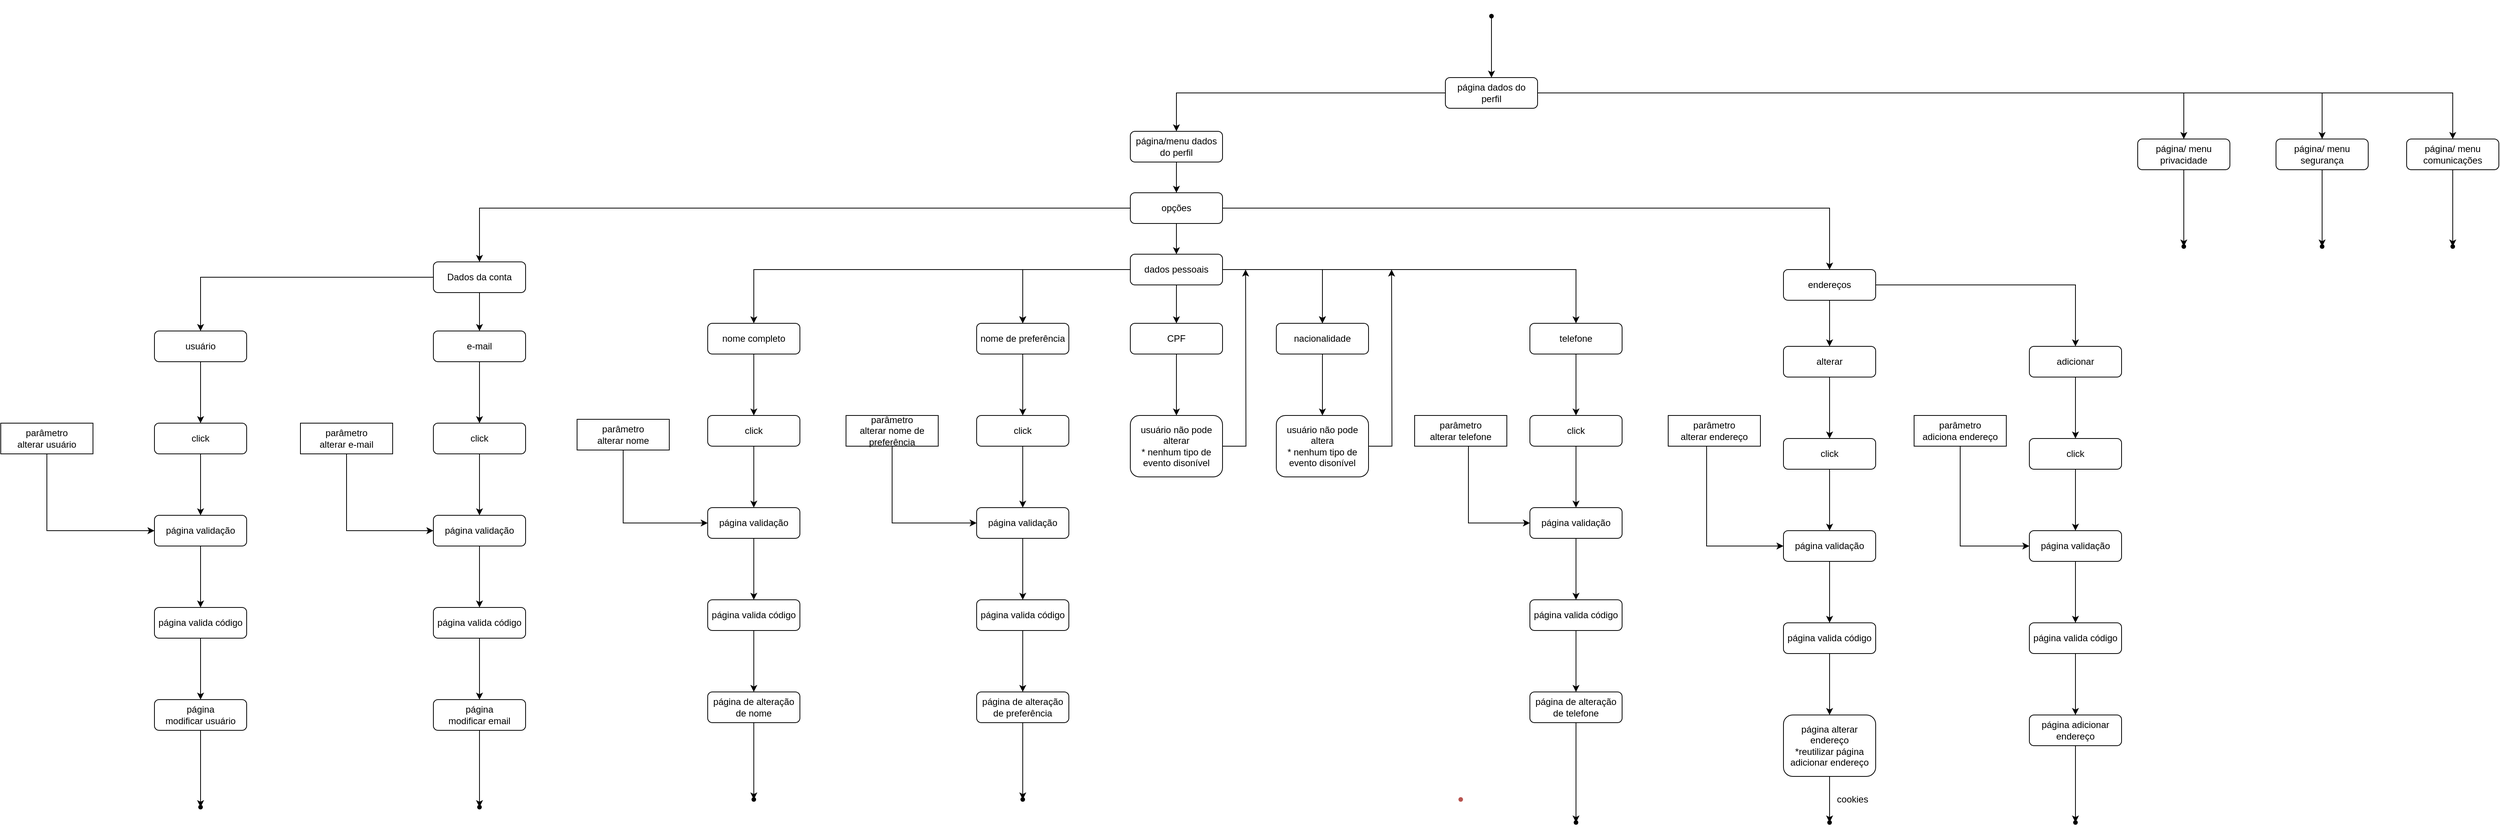 <mxfile version="15.2.7" type="device"><diagram id="C5RBs43oDa-KdzZeNtuy" name="Page-1"><mxGraphModel dx="3064" dy="823" grid="1" gridSize="10" guides="1" tooltips="1" connect="1" arrows="1" fold="1" page="1" pageScale="1" pageWidth="827" pageHeight="1169" math="0" shadow="0"><root><mxCell id="WIyWlLk6GJQsqaUBKTNV-0"/><mxCell id="WIyWlLk6GJQsqaUBKTNV-1" parent="WIyWlLk6GJQsqaUBKTNV-0"/><mxCell id="-OJsSCbX0vkOrUpXYOV--3" value="" style="edgeStyle=orthogonalEdgeStyle;rounded=0;orthogonalLoop=1;jettySize=auto;html=1;" parent="WIyWlLk6GJQsqaUBKTNV-1" source="WIyWlLk6GJQsqaUBKTNV-3" target="-OJsSCbX0vkOrUpXYOV--2" edge="1"><mxGeometry relative="1" as="geometry"/></mxCell><mxCell id="-OJsSCbX0vkOrUpXYOV--5" value="" style="edgeStyle=orthogonalEdgeStyle;rounded=0;orthogonalLoop=1;jettySize=auto;html=1;" parent="WIyWlLk6GJQsqaUBKTNV-1" source="WIyWlLk6GJQsqaUBKTNV-3" target="-OJsSCbX0vkOrUpXYOV--4" edge="1"><mxGeometry relative="1" as="geometry"/></mxCell><mxCell id="-OJsSCbX0vkOrUpXYOV--7" value="" style="edgeStyle=orthogonalEdgeStyle;rounded=0;orthogonalLoop=1;jettySize=auto;html=1;" parent="WIyWlLk6GJQsqaUBKTNV-1" source="WIyWlLk6GJQsqaUBKTNV-3" target="-OJsSCbX0vkOrUpXYOV--6" edge="1"><mxGeometry relative="1" as="geometry"><Array as="points"><mxPoint x="1301" y="140"/></Array></mxGeometry></mxCell><mxCell id="-OJsSCbX0vkOrUpXYOV--9" value="" style="edgeStyle=orthogonalEdgeStyle;rounded=0;orthogonalLoop=1;jettySize=auto;html=1;" parent="WIyWlLk6GJQsqaUBKTNV-1" source="WIyWlLk6GJQsqaUBKTNV-3" target="-OJsSCbX0vkOrUpXYOV--8" edge="1"><mxGeometry relative="1" as="geometry"/></mxCell><mxCell id="WIyWlLk6GJQsqaUBKTNV-3" value="página dados do perfil" style="rounded=1;whiteSpace=wrap;html=1;fontSize=12;glass=0;strokeWidth=1;shadow=0;" parent="WIyWlLk6GJQsqaUBKTNV-1" vertex="1"><mxGeometry x="340" y="120" width="120" height="40" as="geometry"/></mxCell><mxCell id="-OJsSCbX0vkOrUpXYOV--1" value="" style="edgeStyle=orthogonalEdgeStyle;rounded=0;orthogonalLoop=1;jettySize=auto;html=1;" parent="WIyWlLk6GJQsqaUBKTNV-1" source="-OJsSCbX0vkOrUpXYOV--0" target="WIyWlLk6GJQsqaUBKTNV-3" edge="1"><mxGeometry relative="1" as="geometry"/></mxCell><mxCell id="-OJsSCbX0vkOrUpXYOV--0" value="" style="shape=waypoint;sketch=0;fillStyle=solid;size=6;pointerEvents=1;points=[];fillColor=none;resizable=0;rotatable=0;perimeter=centerPerimeter;snapToPoint=1;" parent="WIyWlLk6GJQsqaUBKTNV-1" vertex="1"><mxGeometry x="380" y="20" width="40" height="40" as="geometry"/></mxCell><mxCell id="-OJsSCbX0vkOrUpXYOV--11" value="" style="edgeStyle=orthogonalEdgeStyle;rounded=0;orthogonalLoop=1;jettySize=auto;html=1;" parent="WIyWlLk6GJQsqaUBKTNV-1" source="-OJsSCbX0vkOrUpXYOV--2" target="-OJsSCbX0vkOrUpXYOV--10" edge="1"><mxGeometry relative="1" as="geometry"/></mxCell><mxCell id="-OJsSCbX0vkOrUpXYOV--2" value="página/menu dados do perfil" style="rounded=1;whiteSpace=wrap;html=1;fontSize=12;glass=0;strokeWidth=1;shadow=0;" parent="WIyWlLk6GJQsqaUBKTNV-1" vertex="1"><mxGeometry x="-70" y="190" width="120" height="40" as="geometry"/></mxCell><mxCell id="-OJsSCbX0vkOrUpXYOV--101" value="" style="edgeStyle=orthogonalEdgeStyle;rounded=0;orthogonalLoop=1;jettySize=auto;html=1;" parent="WIyWlLk6GJQsqaUBKTNV-1" source="-OJsSCbX0vkOrUpXYOV--4" target="GCA5iNH1mQqd4Ton-Qte-59" edge="1"><mxGeometry relative="1" as="geometry"><mxPoint x="1481" y="340" as="targetPoint"/></mxGeometry></mxCell><mxCell id="-OJsSCbX0vkOrUpXYOV--4" value="página/ menu segurança" style="rounded=1;whiteSpace=wrap;html=1;fontSize=12;glass=0;strokeWidth=1;shadow=0;" parent="WIyWlLk6GJQsqaUBKTNV-1" vertex="1"><mxGeometry x="1421" y="200" width="120" height="40" as="geometry"/></mxCell><mxCell id="-OJsSCbX0vkOrUpXYOV--103" value="" style="edgeStyle=orthogonalEdgeStyle;rounded=0;orthogonalLoop=1;jettySize=auto;html=1;" parent="WIyWlLk6GJQsqaUBKTNV-1" source="-OJsSCbX0vkOrUpXYOV--6" target="GCA5iNH1mQqd4Ton-Qte-58" edge="1"><mxGeometry relative="1" as="geometry"><mxPoint x="1301.0" y="340" as="targetPoint"/></mxGeometry></mxCell><mxCell id="-OJsSCbX0vkOrUpXYOV--6" value="&lt;div&gt;página/ menu&lt;/div&gt;&lt;div&gt;privacidade&lt;/div&gt;" style="rounded=1;whiteSpace=wrap;html=1;fontSize=12;glass=0;strokeWidth=1;shadow=0;" parent="WIyWlLk6GJQsqaUBKTNV-1" vertex="1"><mxGeometry x="1241" y="200" width="120" height="40" as="geometry"/></mxCell><mxCell id="-OJsSCbX0vkOrUpXYOV--99" value="" style="edgeStyle=orthogonalEdgeStyle;rounded=0;orthogonalLoop=1;jettySize=auto;html=1;" parent="WIyWlLk6GJQsqaUBKTNV-1" source="-OJsSCbX0vkOrUpXYOV--8" target="GCA5iNH1mQqd4Ton-Qte-60" edge="1"><mxGeometry relative="1" as="geometry"><mxPoint x="1651" y="340" as="targetPoint"/></mxGeometry></mxCell><mxCell id="-OJsSCbX0vkOrUpXYOV--8" value="&lt;div&gt;página/ menu&lt;br&gt;&lt;/div&gt;&lt;div&gt;comunicações&lt;/div&gt;" style="rounded=1;whiteSpace=wrap;html=1;fontSize=12;glass=0;strokeWidth=1;shadow=0;" parent="WIyWlLk6GJQsqaUBKTNV-1" vertex="1"><mxGeometry x="1591" y="200" width="120" height="40" as="geometry"/></mxCell><mxCell id="-OJsSCbX0vkOrUpXYOV--13" value="" style="edgeStyle=orthogonalEdgeStyle;rounded=0;orthogonalLoop=1;jettySize=auto;html=1;" parent="WIyWlLk6GJQsqaUBKTNV-1" source="-OJsSCbX0vkOrUpXYOV--10" target="-OJsSCbX0vkOrUpXYOV--12" edge="1"><mxGeometry relative="1" as="geometry"/></mxCell><mxCell id="-OJsSCbX0vkOrUpXYOV--16" value="" style="edgeStyle=orthogonalEdgeStyle;rounded=0;orthogonalLoop=1;jettySize=auto;html=1;" parent="WIyWlLk6GJQsqaUBKTNV-1" source="-OJsSCbX0vkOrUpXYOV--10" target="-OJsSCbX0vkOrUpXYOV--15" edge="1"><mxGeometry relative="1" as="geometry"/></mxCell><mxCell id="-OJsSCbX0vkOrUpXYOV--18" value="" style="edgeStyle=orthogonalEdgeStyle;rounded=0;orthogonalLoop=1;jettySize=auto;html=1;" parent="WIyWlLk6GJQsqaUBKTNV-1" source="-OJsSCbX0vkOrUpXYOV--10" target="-OJsSCbX0vkOrUpXYOV--17" edge="1"><mxGeometry relative="1" as="geometry"/></mxCell><mxCell id="-OJsSCbX0vkOrUpXYOV--10" value="opções" style="rounded=1;whiteSpace=wrap;html=1;fontSize=12;glass=0;strokeWidth=1;shadow=0;" parent="WIyWlLk6GJQsqaUBKTNV-1" vertex="1"><mxGeometry x="-70" y="270" width="120" height="40" as="geometry"/></mxCell><mxCell id="-OJsSCbX0vkOrUpXYOV--78" value="" style="edgeStyle=orthogonalEdgeStyle;rounded=0;orthogonalLoop=1;jettySize=auto;html=1;" parent="WIyWlLk6GJQsqaUBKTNV-1" source="-OJsSCbX0vkOrUpXYOV--12" target="-OJsSCbX0vkOrUpXYOV--77" edge="1"><mxGeometry relative="1" as="geometry"/></mxCell><mxCell id="-OJsSCbX0vkOrUpXYOV--90" value="" style="edgeStyle=orthogonalEdgeStyle;rounded=0;orthogonalLoop=1;jettySize=auto;html=1;" parent="WIyWlLk6GJQsqaUBKTNV-1" source="-OJsSCbX0vkOrUpXYOV--12" target="-OJsSCbX0vkOrUpXYOV--89" edge="1"><mxGeometry relative="1" as="geometry"/></mxCell><mxCell id="-OJsSCbX0vkOrUpXYOV--12" value="endereços" style="rounded=1;whiteSpace=wrap;html=1;fontSize=12;glass=0;strokeWidth=1;shadow=0;" parent="WIyWlLk6GJQsqaUBKTNV-1" vertex="1"><mxGeometry x="780" y="370" width="120" height="40" as="geometry"/></mxCell><mxCell id="-OJsSCbX0vkOrUpXYOV--22" value="" style="edgeStyle=orthogonalEdgeStyle;rounded=0;orthogonalLoop=1;jettySize=auto;html=1;" parent="WIyWlLk6GJQsqaUBKTNV-1" source="-OJsSCbX0vkOrUpXYOV--15" target="-OJsSCbX0vkOrUpXYOV--21" edge="1"><mxGeometry relative="1" as="geometry"/></mxCell><mxCell id="-OJsSCbX0vkOrUpXYOV--26" value="" style="edgeStyle=orthogonalEdgeStyle;rounded=0;orthogonalLoop=1;jettySize=auto;html=1;" parent="WIyWlLk6GJQsqaUBKTNV-1" source="-OJsSCbX0vkOrUpXYOV--15" target="-OJsSCbX0vkOrUpXYOV--25" edge="1"><mxGeometry relative="1" as="geometry"/></mxCell><mxCell id="-OJsSCbX0vkOrUpXYOV--15" value="Dados da conta" style="rounded=1;whiteSpace=wrap;html=1;fontSize=12;glass=0;strokeWidth=1;shadow=0;" parent="WIyWlLk6GJQsqaUBKTNV-1" vertex="1"><mxGeometry x="-977" y="360" width="120" height="40" as="geometry"/></mxCell><mxCell id="-OJsSCbX0vkOrUpXYOV--40" value="" style="edgeStyle=orthogonalEdgeStyle;rounded=0;orthogonalLoop=1;jettySize=auto;html=1;" parent="WIyWlLk6GJQsqaUBKTNV-1" source="-OJsSCbX0vkOrUpXYOV--17" target="-OJsSCbX0vkOrUpXYOV--39" edge="1"><mxGeometry relative="1" as="geometry"/></mxCell><mxCell id="-OJsSCbX0vkOrUpXYOV--42" value="" style="edgeStyle=orthogonalEdgeStyle;rounded=0;orthogonalLoop=1;jettySize=auto;html=1;" parent="WIyWlLk6GJQsqaUBKTNV-1" source="-OJsSCbX0vkOrUpXYOV--17" target="-OJsSCbX0vkOrUpXYOV--41" edge="1"><mxGeometry relative="1" as="geometry"/></mxCell><mxCell id="-OJsSCbX0vkOrUpXYOV--43" value="" style="edgeStyle=orthogonalEdgeStyle;rounded=0;orthogonalLoop=1;jettySize=auto;html=1;" parent="WIyWlLk6GJQsqaUBKTNV-1" source="-OJsSCbX0vkOrUpXYOV--17" target="-OJsSCbX0vkOrUpXYOV--41" edge="1"><mxGeometry relative="1" as="geometry"/></mxCell><mxCell id="-OJsSCbX0vkOrUpXYOV--45" value="" style="edgeStyle=orthogonalEdgeStyle;rounded=0;orthogonalLoop=1;jettySize=auto;html=1;" parent="WIyWlLk6GJQsqaUBKTNV-1" source="-OJsSCbX0vkOrUpXYOV--17" target="-OJsSCbX0vkOrUpXYOV--44" edge="1"><mxGeometry relative="1" as="geometry"/></mxCell><mxCell id="-OJsSCbX0vkOrUpXYOV--47" value="" style="edgeStyle=orthogonalEdgeStyle;rounded=0;orthogonalLoop=1;jettySize=auto;html=1;" parent="WIyWlLk6GJQsqaUBKTNV-1" source="-OJsSCbX0vkOrUpXYOV--17" target="-OJsSCbX0vkOrUpXYOV--46" edge="1"><mxGeometry relative="1" as="geometry"/></mxCell><mxCell id="-OJsSCbX0vkOrUpXYOV--48" value="" style="edgeStyle=orthogonalEdgeStyle;rounded=0;orthogonalLoop=1;jettySize=auto;html=1;" parent="WIyWlLk6GJQsqaUBKTNV-1" source="-OJsSCbX0vkOrUpXYOV--17" target="-OJsSCbX0vkOrUpXYOV--44" edge="1"><mxGeometry relative="1" as="geometry"/></mxCell><mxCell id="-OJsSCbX0vkOrUpXYOV--50" value="" style="edgeStyle=orthogonalEdgeStyle;rounded=0;orthogonalLoop=1;jettySize=auto;html=1;" parent="WIyWlLk6GJQsqaUBKTNV-1" source="-OJsSCbX0vkOrUpXYOV--17" target="-OJsSCbX0vkOrUpXYOV--49" edge="1"><mxGeometry relative="1" as="geometry"/></mxCell><mxCell id="-OJsSCbX0vkOrUpXYOV--17" value="dados pessoais" style="rounded=1;whiteSpace=wrap;html=1;fontSize=12;glass=0;strokeWidth=1;shadow=0;" parent="WIyWlLk6GJQsqaUBKTNV-1" vertex="1"><mxGeometry x="-70" y="350" width="120" height="40" as="geometry"/></mxCell><mxCell id="-OJsSCbX0vkOrUpXYOV--30" value="" style="edgeStyle=orthogonalEdgeStyle;rounded=0;orthogonalLoop=1;jettySize=auto;html=1;" parent="WIyWlLk6GJQsqaUBKTNV-1" source="-OJsSCbX0vkOrUpXYOV--21" target="-OJsSCbX0vkOrUpXYOV--29" edge="1"><mxGeometry relative="1" as="geometry"/></mxCell><mxCell id="-OJsSCbX0vkOrUpXYOV--21" value="e-mail" style="rounded=1;whiteSpace=wrap;html=1;fontSize=12;glass=0;strokeWidth=1;shadow=0;" parent="WIyWlLk6GJQsqaUBKTNV-1" vertex="1"><mxGeometry x="-977" y="450" width="120" height="40" as="geometry"/></mxCell><mxCell id="-OJsSCbX0vkOrUpXYOV--28" value="" style="edgeStyle=orthogonalEdgeStyle;rounded=0;orthogonalLoop=1;jettySize=auto;html=1;" parent="WIyWlLk6GJQsqaUBKTNV-1" source="-OJsSCbX0vkOrUpXYOV--25" target="-OJsSCbX0vkOrUpXYOV--27" edge="1"><mxGeometry relative="1" as="geometry"/></mxCell><mxCell id="-OJsSCbX0vkOrUpXYOV--25" value="usuário" style="rounded=1;whiteSpace=wrap;html=1;fontSize=12;glass=0;strokeWidth=1;shadow=0;" parent="WIyWlLk6GJQsqaUBKTNV-1" vertex="1"><mxGeometry x="-1340" y="450" width="120" height="40" as="geometry"/></mxCell><mxCell id="GCA5iNH1mQqd4Ton-Qte-1" value="" style="edgeStyle=orthogonalEdgeStyle;rounded=0;orthogonalLoop=1;jettySize=auto;html=1;" edge="1" parent="WIyWlLk6GJQsqaUBKTNV-1" source="-OJsSCbX0vkOrUpXYOV--27" target="GCA5iNH1mQqd4Ton-Qte-0"><mxGeometry relative="1" as="geometry"/></mxCell><mxCell id="-OJsSCbX0vkOrUpXYOV--27" value="click" style="rounded=1;whiteSpace=wrap;html=1;fontSize=12;glass=0;strokeWidth=1;shadow=0;" parent="WIyWlLk6GJQsqaUBKTNV-1" vertex="1"><mxGeometry x="-1340" y="570" width="120" height="40" as="geometry"/></mxCell><mxCell id="GCA5iNH1mQqd4Ton-Qte-8" value="" style="edgeStyle=orthogonalEdgeStyle;rounded=0;orthogonalLoop=1;jettySize=auto;html=1;" edge="1" parent="WIyWlLk6GJQsqaUBKTNV-1" source="-OJsSCbX0vkOrUpXYOV--29" target="GCA5iNH1mQqd4Ton-Qte-6"><mxGeometry relative="1" as="geometry"/></mxCell><mxCell id="-OJsSCbX0vkOrUpXYOV--29" value="&lt;div&gt;click&lt;/div&gt;" style="rounded=1;whiteSpace=wrap;html=1;fontSize=12;glass=0;strokeWidth=1;shadow=0;" parent="WIyWlLk6GJQsqaUBKTNV-1" vertex="1"><mxGeometry x="-977" y="570" width="120" height="40" as="geometry"/></mxCell><mxCell id="-OJsSCbX0vkOrUpXYOV--36" value="" style="edgeStyle=orthogonalEdgeStyle;rounded=0;orthogonalLoop=1;jettySize=auto;html=1;" parent="WIyWlLk6GJQsqaUBKTNV-1" source="-OJsSCbX0vkOrUpXYOV--31" edge="1"><mxGeometry relative="1" as="geometry"><mxPoint x="-1280" y="1070" as="targetPoint"/></mxGeometry></mxCell><mxCell id="-OJsSCbX0vkOrUpXYOV--31" value="&lt;div&gt;página&lt;br&gt;&lt;/div&gt;&lt;div&gt;modificar usuário&lt;/div&gt;" style="rounded=1;whiteSpace=wrap;html=1;fontSize=12;glass=0;strokeWidth=1;shadow=0;" parent="WIyWlLk6GJQsqaUBKTNV-1" vertex="1"><mxGeometry x="-1340" y="930" width="120" height="40" as="geometry"/></mxCell><mxCell id="-OJsSCbX0vkOrUpXYOV--38" value="" style="edgeStyle=orthogonalEdgeStyle;rounded=0;orthogonalLoop=1;jettySize=auto;html=1;" parent="WIyWlLk6GJQsqaUBKTNV-1" source="-OJsSCbX0vkOrUpXYOV--33" target="-OJsSCbX0vkOrUpXYOV--37" edge="1"><mxGeometry relative="1" as="geometry"/></mxCell><mxCell id="-OJsSCbX0vkOrUpXYOV--33" value="&lt;div&gt;página&lt;/div&gt;&lt;div&gt;modificar email&lt;br&gt;&lt;/div&gt;" style="rounded=1;whiteSpace=wrap;html=1;fontSize=12;glass=0;strokeWidth=1;shadow=0;" parent="WIyWlLk6GJQsqaUBKTNV-1" vertex="1"><mxGeometry x="-977" y="930" width="120" height="40" as="geometry"/></mxCell><mxCell id="-OJsSCbX0vkOrUpXYOV--35" value="" style="shape=waypoint;size=6;pointerEvents=1;points=[];fillColor=#ffffff;resizable=0;rotatable=0;perimeter=centerPerimeter;snapToPoint=1;rounded=1;shadow=0;strokeWidth=1;glass=0;" parent="WIyWlLk6GJQsqaUBKTNV-1" vertex="1"><mxGeometry x="-1300" y="1050" width="40" height="40" as="geometry"/></mxCell><mxCell id="-OJsSCbX0vkOrUpXYOV--37" value="" style="shape=waypoint;size=6;pointerEvents=1;points=[];fillColor=#ffffff;resizable=0;rotatable=0;perimeter=centerPerimeter;snapToPoint=1;rounded=1;shadow=0;strokeWidth=1;glass=0;" parent="WIyWlLk6GJQsqaUBKTNV-1" vertex="1"><mxGeometry x="-937" y="1050" width="40" height="40" as="geometry"/></mxCell><mxCell id="-OJsSCbX0vkOrUpXYOV--52" value="" style="edgeStyle=orthogonalEdgeStyle;rounded=0;orthogonalLoop=1;jettySize=auto;html=1;" parent="WIyWlLk6GJQsqaUBKTNV-1" source="-OJsSCbX0vkOrUpXYOV--39" target="-OJsSCbX0vkOrUpXYOV--51" edge="1"><mxGeometry relative="1" as="geometry"/></mxCell><mxCell id="-OJsSCbX0vkOrUpXYOV--39" value="nome completo" style="rounded=1;whiteSpace=wrap;html=1;fontSize=12;glass=0;strokeWidth=1;shadow=0;" parent="WIyWlLk6GJQsqaUBKTNV-1" vertex="1"><mxGeometry x="-620" y="440" width="120" height="40" as="geometry"/></mxCell><mxCell id="-OJsSCbX0vkOrUpXYOV--54" value="" style="edgeStyle=orthogonalEdgeStyle;rounded=0;orthogonalLoop=1;jettySize=auto;html=1;" parent="WIyWlLk6GJQsqaUBKTNV-1" source="-OJsSCbX0vkOrUpXYOV--41" target="-OJsSCbX0vkOrUpXYOV--53" edge="1"><mxGeometry relative="1" as="geometry"/></mxCell><mxCell id="-OJsSCbX0vkOrUpXYOV--41" value="nome de preferência" style="rounded=1;whiteSpace=wrap;html=1;fontSize=12;glass=0;strokeWidth=1;shadow=0;" parent="WIyWlLk6GJQsqaUBKTNV-1" vertex="1"><mxGeometry x="-270" y="440" width="120" height="40" as="geometry"/></mxCell><mxCell id="-OJsSCbX0vkOrUpXYOV--58" value="" style="edgeStyle=orthogonalEdgeStyle;rounded=0;orthogonalLoop=1;jettySize=auto;html=1;" parent="WIyWlLk6GJQsqaUBKTNV-1" source="-OJsSCbX0vkOrUpXYOV--44" target="-OJsSCbX0vkOrUpXYOV--57" edge="1"><mxGeometry relative="1" as="geometry"/></mxCell><mxCell id="-OJsSCbX0vkOrUpXYOV--44" value="nacionalidade" style="rounded=1;whiteSpace=wrap;html=1;fontSize=12;glass=0;strokeWidth=1;shadow=0;" parent="WIyWlLk6GJQsqaUBKTNV-1" vertex="1"><mxGeometry x="120" y="440" width="120" height="40" as="geometry"/></mxCell><mxCell id="-OJsSCbX0vkOrUpXYOV--60" value="" style="edgeStyle=orthogonalEdgeStyle;rounded=0;orthogonalLoop=1;jettySize=auto;html=1;" parent="WIyWlLk6GJQsqaUBKTNV-1" source="-OJsSCbX0vkOrUpXYOV--46" target="-OJsSCbX0vkOrUpXYOV--59" edge="1"><mxGeometry relative="1" as="geometry"/></mxCell><mxCell id="-OJsSCbX0vkOrUpXYOV--46" value="telefone" style="rounded=1;whiteSpace=wrap;html=1;fontSize=12;glass=0;strokeWidth=1;shadow=0;" parent="WIyWlLk6GJQsqaUBKTNV-1" vertex="1"><mxGeometry x="450" y="440" width="120" height="40" as="geometry"/></mxCell><mxCell id="-OJsSCbX0vkOrUpXYOV--56" value="" style="edgeStyle=orthogonalEdgeStyle;rounded=0;orthogonalLoop=1;jettySize=auto;html=1;" parent="WIyWlLk6GJQsqaUBKTNV-1" source="-OJsSCbX0vkOrUpXYOV--49" target="-OJsSCbX0vkOrUpXYOV--55" edge="1"><mxGeometry relative="1" as="geometry"/></mxCell><mxCell id="-OJsSCbX0vkOrUpXYOV--49" value="CPF" style="rounded=1;whiteSpace=wrap;html=1;fontSize=12;glass=0;strokeWidth=1;shadow=0;" parent="WIyWlLk6GJQsqaUBKTNV-1" vertex="1"><mxGeometry x="-70" y="440" width="120" height="40" as="geometry"/></mxCell><mxCell id="GCA5iNH1mQqd4Ton-Qte-13" value="" style="edgeStyle=orthogonalEdgeStyle;rounded=0;orthogonalLoop=1;jettySize=auto;html=1;" edge="1" parent="WIyWlLk6GJQsqaUBKTNV-1" source="-OJsSCbX0vkOrUpXYOV--51" target="GCA5iNH1mQqd4Ton-Qte-11"><mxGeometry relative="1" as="geometry"/></mxCell><mxCell id="-OJsSCbX0vkOrUpXYOV--51" value="click" style="rounded=1;whiteSpace=wrap;html=1;fontSize=12;glass=0;strokeWidth=1;shadow=0;" parent="WIyWlLk6GJQsqaUBKTNV-1" vertex="1"><mxGeometry x="-620" y="560" width="120" height="40" as="geometry"/></mxCell><mxCell id="GCA5iNH1mQqd4Ton-Qte-19" value="" style="edgeStyle=orthogonalEdgeStyle;rounded=0;orthogonalLoop=1;jettySize=auto;html=1;" edge="1" parent="WIyWlLk6GJQsqaUBKTNV-1" source="-OJsSCbX0vkOrUpXYOV--53" target="GCA5iNH1mQqd4Ton-Qte-17"><mxGeometry relative="1" as="geometry"/></mxCell><mxCell id="-OJsSCbX0vkOrUpXYOV--53" value="click" style="rounded=1;whiteSpace=wrap;html=1;fontSize=12;glass=0;strokeWidth=1;shadow=0;" parent="WIyWlLk6GJQsqaUBKTNV-1" vertex="1"><mxGeometry x="-270" y="560" width="120" height="40" as="geometry"/></mxCell><mxCell id="-OJsSCbX0vkOrUpXYOV--61" value="" style="edgeStyle=orthogonalEdgeStyle;rounded=0;orthogonalLoop=1;jettySize=auto;html=1;" parent="WIyWlLk6GJQsqaUBKTNV-1" source="-OJsSCbX0vkOrUpXYOV--55" edge="1"><mxGeometry relative="1" as="geometry"><mxPoint x="80" y="370" as="targetPoint"/></mxGeometry></mxCell><mxCell id="-OJsSCbX0vkOrUpXYOV--55" value="&lt;div&gt;usuário não pode&lt;/div&gt;&lt;div&gt;alterar&lt;/div&gt;&lt;div&gt;* nenhum tipo de evento disonível&lt;br&gt;&lt;/div&gt;" style="rounded=1;whiteSpace=wrap;html=1;fontSize=12;glass=0;strokeWidth=1;shadow=0;" parent="WIyWlLk6GJQsqaUBKTNV-1" vertex="1"><mxGeometry x="-70" y="560" width="120" height="80" as="geometry"/></mxCell><mxCell id="-OJsSCbX0vkOrUpXYOV--62" value="" style="edgeStyle=orthogonalEdgeStyle;rounded=0;orthogonalLoop=1;jettySize=auto;html=1;" parent="WIyWlLk6GJQsqaUBKTNV-1" source="-OJsSCbX0vkOrUpXYOV--57" edge="1"><mxGeometry relative="1" as="geometry"><mxPoint x="270" y="370" as="targetPoint"/></mxGeometry></mxCell><mxCell id="-OJsSCbX0vkOrUpXYOV--57" value="&lt;div&gt;usuário não pode altera&lt;/div&gt;&lt;div&gt;* nenhum tipo de evento disonível&lt;/div&gt;" style="rounded=1;whiteSpace=wrap;html=1;fontSize=12;glass=0;strokeWidth=1;shadow=0;" parent="WIyWlLk6GJQsqaUBKTNV-1" vertex="1"><mxGeometry x="120" y="560" width="120" height="80" as="geometry"/></mxCell><mxCell id="GCA5iNH1mQqd4Ton-Qte-24" value="" style="edgeStyle=orthogonalEdgeStyle;rounded=0;orthogonalLoop=1;jettySize=auto;html=1;" edge="1" parent="WIyWlLk6GJQsqaUBKTNV-1" source="-OJsSCbX0vkOrUpXYOV--59" target="GCA5iNH1mQqd4Ton-Qte-22"><mxGeometry relative="1" as="geometry"/></mxCell><mxCell id="-OJsSCbX0vkOrUpXYOV--59" value="&lt;div&gt;click&lt;/div&gt;" style="rounded=1;whiteSpace=wrap;html=1;fontSize=12;glass=0;strokeWidth=1;shadow=0;" parent="WIyWlLk6GJQsqaUBKTNV-1" vertex="1"><mxGeometry x="450" y="560" width="120" height="40" as="geometry"/></mxCell><mxCell id="-OJsSCbX0vkOrUpXYOV--76" value="" style="edgeStyle=orthogonalEdgeStyle;rounded=0;orthogonalLoop=1;jettySize=auto;html=1;" parent="WIyWlLk6GJQsqaUBKTNV-1" source="-OJsSCbX0vkOrUpXYOV--65" target="GCA5iNH1mQqd4Ton-Qte-55" edge="1"><mxGeometry relative="1" as="geometry"><mxPoint x="510" y="1090" as="targetPoint"/></mxGeometry></mxCell><mxCell id="-OJsSCbX0vkOrUpXYOV--65" value="página de alteração de telefone" style="rounded=1;whiteSpace=wrap;html=1;fontSize=12;glass=0;strokeWidth=1;shadow=0;" parent="WIyWlLk6GJQsqaUBKTNV-1" vertex="1"><mxGeometry x="450" y="920" width="120" height="40" as="geometry"/></mxCell><mxCell id="-OJsSCbX0vkOrUpXYOV--72" value="" style="edgeStyle=orthogonalEdgeStyle;rounded=0;orthogonalLoop=1;jettySize=auto;html=1;" parent="WIyWlLk6GJQsqaUBKTNV-1" source="-OJsSCbX0vkOrUpXYOV--67" edge="1"><mxGeometry relative="1" as="geometry"><mxPoint x="-560" y="1060" as="targetPoint"/></mxGeometry></mxCell><mxCell id="-OJsSCbX0vkOrUpXYOV--67" value="&lt;div&gt;página de alteração&lt;/div&gt;&lt;div&gt;de nome&lt;br&gt;&lt;/div&gt;" style="rounded=1;whiteSpace=wrap;html=1;fontSize=12;glass=0;strokeWidth=1;shadow=0;" parent="WIyWlLk6GJQsqaUBKTNV-1" vertex="1"><mxGeometry x="-620" y="920" width="120" height="40" as="geometry"/></mxCell><mxCell id="-OJsSCbX0vkOrUpXYOV--74" value="" style="edgeStyle=orthogonalEdgeStyle;rounded=0;orthogonalLoop=1;jettySize=auto;html=1;" parent="WIyWlLk6GJQsqaUBKTNV-1" source="-OJsSCbX0vkOrUpXYOV--69" edge="1"><mxGeometry relative="1" as="geometry"><mxPoint x="-210" y="1060" as="targetPoint"/></mxGeometry></mxCell><mxCell id="-OJsSCbX0vkOrUpXYOV--69" value="página de alteração de preferência" style="rounded=1;whiteSpace=wrap;html=1;fontSize=12;glass=0;strokeWidth=1;shadow=0;" parent="WIyWlLk6GJQsqaUBKTNV-1" vertex="1"><mxGeometry x="-270" y="920" width="120" height="40" as="geometry"/></mxCell><mxCell id="-OJsSCbX0vkOrUpXYOV--71" value="" style="shape=waypoint;size=6;pointerEvents=1;points=[];fillColor=#ffffff;resizable=0;rotatable=0;perimeter=centerPerimeter;snapToPoint=1;rounded=1;shadow=0;strokeWidth=1;glass=0;" parent="WIyWlLk6GJQsqaUBKTNV-1" vertex="1"><mxGeometry x="-580" y="1040" width="40" height="40" as="geometry"/></mxCell><mxCell id="-OJsSCbX0vkOrUpXYOV--73" value="" style="shape=waypoint;size=6;pointerEvents=1;points=[];fillColor=#ffffff;resizable=0;rotatable=0;perimeter=centerPerimeter;snapToPoint=1;rounded=1;shadow=0;strokeWidth=1;glass=0;" parent="WIyWlLk6GJQsqaUBKTNV-1" vertex="1"><mxGeometry x="-230" y="1040" width="40" height="40" as="geometry"/></mxCell><mxCell id="-OJsSCbX0vkOrUpXYOV--75" value="" style="shape=waypoint;size=6;pointerEvents=1;points=[];fillColor=#f8cecc;resizable=0;rotatable=0;perimeter=centerPerimeter;snapToPoint=1;rounded=1;shadow=0;strokeColor=#b85450;strokeWidth=1;glass=0;" parent="WIyWlLk6GJQsqaUBKTNV-1" vertex="1"><mxGeometry x="340" y="1040" width="40" height="40" as="geometry"/></mxCell><mxCell id="-OJsSCbX0vkOrUpXYOV--80" value="" style="edgeStyle=orthogonalEdgeStyle;rounded=0;orthogonalLoop=1;jettySize=auto;html=1;" parent="WIyWlLk6GJQsqaUBKTNV-1" source="-OJsSCbX0vkOrUpXYOV--77" target="-OJsSCbX0vkOrUpXYOV--79" edge="1"><mxGeometry relative="1" as="geometry"/></mxCell><mxCell id="-OJsSCbX0vkOrUpXYOV--77" value="alterar" style="rounded=1;whiteSpace=wrap;html=1;fontSize=12;glass=0;strokeWidth=1;shadow=0;" parent="WIyWlLk6GJQsqaUBKTNV-1" vertex="1"><mxGeometry x="780" y="470" width="120" height="40" as="geometry"/></mxCell><mxCell id="GCA5iNH1mQqd4Ton-Qte-29" value="" style="edgeStyle=orthogonalEdgeStyle;rounded=0;orthogonalLoop=1;jettySize=auto;html=1;" edge="1" parent="WIyWlLk6GJQsqaUBKTNV-1" source="-OJsSCbX0vkOrUpXYOV--79" target="GCA5iNH1mQqd4Ton-Qte-27"><mxGeometry relative="1" as="geometry"/></mxCell><mxCell id="-OJsSCbX0vkOrUpXYOV--79" value="click" style="rounded=1;whiteSpace=wrap;html=1;fontSize=12;glass=0;strokeWidth=1;shadow=0;" parent="WIyWlLk6GJQsqaUBKTNV-1" vertex="1"><mxGeometry x="780" y="590" width="120" height="40" as="geometry"/></mxCell><mxCell id="-OJsSCbX0vkOrUpXYOV--84" value="" style="edgeStyle=orthogonalEdgeStyle;rounded=0;orthogonalLoop=1;jettySize=auto;html=1;" parent="WIyWlLk6GJQsqaUBKTNV-1" source="-OJsSCbX0vkOrUpXYOV--81" target="GCA5iNH1mQqd4Ton-Qte-56" edge="1"><mxGeometry relative="1" as="geometry"><mxPoint x="840" y="1090" as="targetPoint"/></mxGeometry></mxCell><mxCell id="-OJsSCbX0vkOrUpXYOV--81" value="&lt;div&gt;página alterar&lt;/div&gt;&lt;div&gt;endereço&lt;/div&gt;&lt;div&gt;*reutilizar página &lt;br&gt;&lt;/div&gt;&lt;div&gt;adicionar endereço&lt;br&gt;&lt;/div&gt;" style="rounded=1;whiteSpace=wrap;html=1;fontSize=12;glass=0;strokeWidth=1;shadow=0;" parent="WIyWlLk6GJQsqaUBKTNV-1" vertex="1"><mxGeometry x="780" y="950" width="120" height="80" as="geometry"/></mxCell><mxCell id="-OJsSCbX0vkOrUpXYOV--92" value="" style="edgeStyle=orthogonalEdgeStyle;rounded=0;orthogonalLoop=1;jettySize=auto;html=1;" parent="WIyWlLk6GJQsqaUBKTNV-1" source="-OJsSCbX0vkOrUpXYOV--89" target="-OJsSCbX0vkOrUpXYOV--91" edge="1"><mxGeometry relative="1" as="geometry"/></mxCell><mxCell id="-OJsSCbX0vkOrUpXYOV--89" value="adicionar" style="rounded=1;whiteSpace=wrap;html=1;fontSize=12;glass=0;strokeWidth=1;shadow=0;" parent="WIyWlLk6GJQsqaUBKTNV-1" vertex="1"><mxGeometry x="1100" y="470" width="120" height="40" as="geometry"/></mxCell><mxCell id="GCA5iNH1mQqd4Ton-Qte-34" value="" style="edgeStyle=orthogonalEdgeStyle;rounded=0;orthogonalLoop=1;jettySize=auto;html=1;" edge="1" parent="WIyWlLk6GJQsqaUBKTNV-1" source="-OJsSCbX0vkOrUpXYOV--91" target="GCA5iNH1mQqd4Ton-Qte-32"><mxGeometry relative="1" as="geometry"/></mxCell><mxCell id="-OJsSCbX0vkOrUpXYOV--91" value="click" style="rounded=1;whiteSpace=wrap;html=1;fontSize=12;glass=0;strokeWidth=1;shadow=0;" parent="WIyWlLk6GJQsqaUBKTNV-1" vertex="1"><mxGeometry x="1100" y="590" width="120" height="40" as="geometry"/></mxCell><mxCell id="-OJsSCbX0vkOrUpXYOV--96" value="" style="edgeStyle=orthogonalEdgeStyle;rounded=0;orthogonalLoop=1;jettySize=auto;html=1;" parent="WIyWlLk6GJQsqaUBKTNV-1" source="-OJsSCbX0vkOrUpXYOV--93" target="GCA5iNH1mQqd4Ton-Qte-57" edge="1"><mxGeometry relative="1" as="geometry"><mxPoint x="1160.0" y="1090" as="targetPoint"/></mxGeometry></mxCell><mxCell id="-OJsSCbX0vkOrUpXYOV--93" value="&lt;div&gt;página adicionar&lt;/div&gt;&lt;div&gt;endereço&lt;br&gt;&lt;/div&gt;" style="rounded=1;whiteSpace=wrap;html=1;fontSize=12;glass=0;strokeWidth=1;shadow=0;" parent="WIyWlLk6GJQsqaUBKTNV-1" vertex="1"><mxGeometry x="1100" y="950" width="120" height="40" as="geometry"/></mxCell><mxCell id="-OJsSCbX0vkOrUpXYOV--97" value="cookies" style="text;html=1;strokeColor=none;fillColor=none;align=center;verticalAlign=middle;whiteSpace=wrap;rounded=0;" parent="WIyWlLk6GJQsqaUBKTNV-1" vertex="1"><mxGeometry x="850" y="1050" width="40" height="20" as="geometry"/></mxCell><mxCell id="GCA5iNH1mQqd4Ton-Qte-3" value="" style="edgeStyle=orthogonalEdgeStyle;rounded=0;orthogonalLoop=1;jettySize=auto;html=1;" edge="1" parent="WIyWlLk6GJQsqaUBKTNV-1" source="GCA5iNH1mQqd4Ton-Qte-0" target="GCA5iNH1mQqd4Ton-Qte-2"><mxGeometry relative="1" as="geometry"/></mxCell><mxCell id="GCA5iNH1mQqd4Ton-Qte-0" value="página validação" style="rounded=1;whiteSpace=wrap;html=1;fontSize=12;glass=0;strokeWidth=1;shadow=0;" vertex="1" parent="WIyWlLk6GJQsqaUBKTNV-1"><mxGeometry x="-1340" y="690" width="120" height="40" as="geometry"/></mxCell><mxCell id="GCA5iNH1mQqd4Ton-Qte-4" value="" style="edgeStyle=orthogonalEdgeStyle;rounded=0;orthogonalLoop=1;jettySize=auto;html=1;" edge="1" parent="WIyWlLk6GJQsqaUBKTNV-1" source="GCA5iNH1mQqd4Ton-Qte-2" target="-OJsSCbX0vkOrUpXYOV--31"><mxGeometry relative="1" as="geometry"/></mxCell><mxCell id="GCA5iNH1mQqd4Ton-Qte-2" value="página valida código" style="rounded=1;whiteSpace=wrap;html=1;fontSize=12;glass=0;strokeWidth=1;shadow=0;" vertex="1" parent="WIyWlLk6GJQsqaUBKTNV-1"><mxGeometry x="-1340" y="810" width="120" height="40" as="geometry"/></mxCell><mxCell id="GCA5iNH1mQqd4Ton-Qte-5" value="" style="edgeStyle=orthogonalEdgeStyle;rounded=0;orthogonalLoop=1;jettySize=auto;html=1;" edge="1" parent="WIyWlLk6GJQsqaUBKTNV-1" source="GCA5iNH1mQqd4Ton-Qte-6" target="GCA5iNH1mQqd4Ton-Qte-7"><mxGeometry relative="1" as="geometry"/></mxCell><mxCell id="GCA5iNH1mQqd4Ton-Qte-6" value="página validação" style="rounded=1;whiteSpace=wrap;html=1;fontSize=12;glass=0;strokeWidth=1;shadow=0;" vertex="1" parent="WIyWlLk6GJQsqaUBKTNV-1"><mxGeometry x="-977" y="690" width="120" height="40" as="geometry"/></mxCell><mxCell id="GCA5iNH1mQqd4Ton-Qte-9" value="" style="edgeStyle=orthogonalEdgeStyle;rounded=0;orthogonalLoop=1;jettySize=auto;html=1;" edge="1" parent="WIyWlLk6GJQsqaUBKTNV-1" source="GCA5iNH1mQqd4Ton-Qte-7" target="-OJsSCbX0vkOrUpXYOV--33"><mxGeometry relative="1" as="geometry"/></mxCell><mxCell id="GCA5iNH1mQqd4Ton-Qte-7" value="página valida código" style="rounded=1;whiteSpace=wrap;html=1;fontSize=12;glass=0;strokeWidth=1;shadow=0;" vertex="1" parent="WIyWlLk6GJQsqaUBKTNV-1"><mxGeometry x="-977" y="810" width="120" height="40" as="geometry"/></mxCell><mxCell id="GCA5iNH1mQqd4Ton-Qte-10" value="" style="edgeStyle=orthogonalEdgeStyle;rounded=0;orthogonalLoop=1;jettySize=auto;html=1;" edge="1" parent="WIyWlLk6GJQsqaUBKTNV-1" source="GCA5iNH1mQqd4Ton-Qte-11" target="GCA5iNH1mQqd4Ton-Qte-12"><mxGeometry relative="1" as="geometry"/></mxCell><mxCell id="GCA5iNH1mQqd4Ton-Qte-11" value="página validação" style="rounded=1;whiteSpace=wrap;html=1;fontSize=12;glass=0;strokeWidth=1;shadow=0;" vertex="1" parent="WIyWlLk6GJQsqaUBKTNV-1"><mxGeometry x="-620" y="680" width="120" height="40" as="geometry"/></mxCell><mxCell id="GCA5iNH1mQqd4Ton-Qte-14" value="" style="edgeStyle=orthogonalEdgeStyle;rounded=0;orthogonalLoop=1;jettySize=auto;html=1;" edge="1" parent="WIyWlLk6GJQsqaUBKTNV-1" source="GCA5iNH1mQqd4Ton-Qte-12" target="-OJsSCbX0vkOrUpXYOV--67"><mxGeometry relative="1" as="geometry"/></mxCell><mxCell id="GCA5iNH1mQqd4Ton-Qte-12" value="página valida código" style="rounded=1;whiteSpace=wrap;html=1;fontSize=12;glass=0;strokeWidth=1;shadow=0;" vertex="1" parent="WIyWlLk6GJQsqaUBKTNV-1"><mxGeometry x="-620" y="800" width="120" height="40" as="geometry"/></mxCell><mxCell id="GCA5iNH1mQqd4Ton-Qte-16" value="" style="edgeStyle=orthogonalEdgeStyle;rounded=0;orthogonalLoop=1;jettySize=auto;html=1;" edge="1" parent="WIyWlLk6GJQsqaUBKTNV-1" source="GCA5iNH1mQqd4Ton-Qte-17" target="GCA5iNH1mQqd4Ton-Qte-18"><mxGeometry relative="1" as="geometry"/></mxCell><mxCell id="GCA5iNH1mQqd4Ton-Qte-17" value="página validação" style="rounded=1;whiteSpace=wrap;html=1;fontSize=12;glass=0;strokeWidth=1;shadow=0;" vertex="1" parent="WIyWlLk6GJQsqaUBKTNV-1"><mxGeometry x="-270" y="680" width="120" height="40" as="geometry"/></mxCell><mxCell id="GCA5iNH1mQqd4Ton-Qte-20" value="" style="edgeStyle=orthogonalEdgeStyle;rounded=0;orthogonalLoop=1;jettySize=auto;html=1;" edge="1" parent="WIyWlLk6GJQsqaUBKTNV-1" source="GCA5iNH1mQqd4Ton-Qte-18" target="-OJsSCbX0vkOrUpXYOV--69"><mxGeometry relative="1" as="geometry"/></mxCell><mxCell id="GCA5iNH1mQqd4Ton-Qte-18" value="página valida código" style="rounded=1;whiteSpace=wrap;html=1;fontSize=12;glass=0;strokeWidth=1;shadow=0;" vertex="1" parent="WIyWlLk6GJQsqaUBKTNV-1"><mxGeometry x="-270" y="800" width="120" height="40" as="geometry"/></mxCell><mxCell id="GCA5iNH1mQqd4Ton-Qte-21" value="" style="edgeStyle=orthogonalEdgeStyle;rounded=0;orthogonalLoop=1;jettySize=auto;html=1;" edge="1" parent="WIyWlLk6GJQsqaUBKTNV-1" source="GCA5iNH1mQqd4Ton-Qte-22" target="GCA5iNH1mQqd4Ton-Qte-23"><mxGeometry relative="1" as="geometry"/></mxCell><mxCell id="GCA5iNH1mQqd4Ton-Qte-22" value="página validação" style="rounded=1;whiteSpace=wrap;html=1;fontSize=12;glass=0;strokeWidth=1;shadow=0;" vertex="1" parent="WIyWlLk6GJQsqaUBKTNV-1"><mxGeometry x="450" y="680" width="120" height="40" as="geometry"/></mxCell><mxCell id="GCA5iNH1mQqd4Ton-Qte-25" value="" style="edgeStyle=orthogonalEdgeStyle;rounded=0;orthogonalLoop=1;jettySize=auto;html=1;" edge="1" parent="WIyWlLk6GJQsqaUBKTNV-1" source="GCA5iNH1mQqd4Ton-Qte-23" target="-OJsSCbX0vkOrUpXYOV--65"><mxGeometry relative="1" as="geometry"/></mxCell><mxCell id="GCA5iNH1mQqd4Ton-Qte-23" value="página valida código" style="rounded=1;whiteSpace=wrap;html=1;fontSize=12;glass=0;strokeWidth=1;shadow=0;" vertex="1" parent="WIyWlLk6GJQsqaUBKTNV-1"><mxGeometry x="450" y="800" width="120" height="40" as="geometry"/></mxCell><mxCell id="GCA5iNH1mQqd4Ton-Qte-26" value="" style="edgeStyle=orthogonalEdgeStyle;rounded=0;orthogonalLoop=1;jettySize=auto;html=1;" edge="1" parent="WIyWlLk6GJQsqaUBKTNV-1" source="GCA5iNH1mQqd4Ton-Qte-27" target="GCA5iNH1mQqd4Ton-Qte-28"><mxGeometry relative="1" as="geometry"/></mxCell><mxCell id="GCA5iNH1mQqd4Ton-Qte-27" value="página validação" style="rounded=1;whiteSpace=wrap;html=1;fontSize=12;glass=0;strokeWidth=1;shadow=0;" vertex="1" parent="WIyWlLk6GJQsqaUBKTNV-1"><mxGeometry x="780" y="710" width="120" height="40" as="geometry"/></mxCell><mxCell id="GCA5iNH1mQqd4Ton-Qte-30" value="" style="edgeStyle=orthogonalEdgeStyle;rounded=0;orthogonalLoop=1;jettySize=auto;html=1;" edge="1" parent="WIyWlLk6GJQsqaUBKTNV-1" source="GCA5iNH1mQqd4Ton-Qte-28" target="-OJsSCbX0vkOrUpXYOV--81"><mxGeometry relative="1" as="geometry"/></mxCell><mxCell id="GCA5iNH1mQqd4Ton-Qte-28" value="página valida código" style="rounded=1;whiteSpace=wrap;html=1;fontSize=12;glass=0;strokeWidth=1;shadow=0;" vertex="1" parent="WIyWlLk6GJQsqaUBKTNV-1"><mxGeometry x="780" y="830" width="120" height="40" as="geometry"/></mxCell><mxCell id="GCA5iNH1mQqd4Ton-Qte-31" value="" style="edgeStyle=orthogonalEdgeStyle;rounded=0;orthogonalLoop=1;jettySize=auto;html=1;" edge="1" parent="WIyWlLk6GJQsqaUBKTNV-1" source="GCA5iNH1mQqd4Ton-Qte-32" target="GCA5iNH1mQqd4Ton-Qte-33"><mxGeometry relative="1" as="geometry"/></mxCell><mxCell id="GCA5iNH1mQqd4Ton-Qte-32" value="página validação" style="rounded=1;whiteSpace=wrap;html=1;fontSize=12;glass=0;strokeWidth=1;shadow=0;" vertex="1" parent="WIyWlLk6GJQsqaUBKTNV-1"><mxGeometry x="1100" y="710" width="120" height="40" as="geometry"/></mxCell><mxCell id="GCA5iNH1mQqd4Ton-Qte-35" value="" style="edgeStyle=orthogonalEdgeStyle;rounded=0;orthogonalLoop=1;jettySize=auto;html=1;" edge="1" parent="WIyWlLk6GJQsqaUBKTNV-1" source="GCA5iNH1mQqd4Ton-Qte-33" target="-OJsSCbX0vkOrUpXYOV--93"><mxGeometry relative="1" as="geometry"/></mxCell><mxCell id="GCA5iNH1mQqd4Ton-Qte-33" value="página valida código" style="rounded=1;whiteSpace=wrap;html=1;fontSize=12;glass=0;strokeWidth=1;shadow=0;" vertex="1" parent="WIyWlLk6GJQsqaUBKTNV-1"><mxGeometry x="1100" y="830" width="120" height="40" as="geometry"/></mxCell><mxCell id="GCA5iNH1mQqd4Ton-Qte-38" style="edgeStyle=orthogonalEdgeStyle;rounded=0;orthogonalLoop=1;jettySize=auto;html=1;entryX=0;entryY=0.5;entryDx=0;entryDy=0;" edge="1" parent="WIyWlLk6GJQsqaUBKTNV-1" source="GCA5iNH1mQqd4Ton-Qte-37" target="GCA5iNH1mQqd4Ton-Qte-0"><mxGeometry relative="1" as="geometry"><Array as="points"><mxPoint x="-1480" y="710"/></Array></mxGeometry></mxCell><mxCell id="GCA5iNH1mQqd4Ton-Qte-37" value="parâmetro&lt;br&gt;alterar usuário" style="rounded=0;whiteSpace=wrap;html=1;" vertex="1" parent="WIyWlLk6GJQsqaUBKTNV-1"><mxGeometry x="-1540" y="570" width="120" height="40" as="geometry"/></mxCell><mxCell id="GCA5iNH1mQqd4Ton-Qte-43" style="edgeStyle=orthogonalEdgeStyle;rounded=0;orthogonalLoop=1;jettySize=auto;html=1;entryX=0;entryY=0.5;entryDx=0;entryDy=0;" edge="1" parent="WIyWlLk6GJQsqaUBKTNV-1" source="GCA5iNH1mQqd4Ton-Qte-39" target="GCA5iNH1mQqd4Ton-Qte-6"><mxGeometry relative="1" as="geometry"><Array as="points"><mxPoint x="-1090" y="710"/></Array></mxGeometry></mxCell><mxCell id="GCA5iNH1mQqd4Ton-Qte-39" value="parâmetro&lt;br&gt;alterar e-mail" style="rounded=0;whiteSpace=wrap;html=1;" vertex="1" parent="WIyWlLk6GJQsqaUBKTNV-1"><mxGeometry x="-1150" y="570" width="120" height="40" as="geometry"/></mxCell><mxCell id="GCA5iNH1mQqd4Ton-Qte-45" style="edgeStyle=orthogonalEdgeStyle;rounded=0;orthogonalLoop=1;jettySize=auto;html=1;entryX=0;entryY=0.5;entryDx=0;entryDy=0;" edge="1" parent="WIyWlLk6GJQsqaUBKTNV-1" source="GCA5iNH1mQqd4Ton-Qte-44" target="GCA5iNH1mQqd4Ton-Qte-11"><mxGeometry relative="1" as="geometry"><Array as="points"><mxPoint x="-730" y="700"/></Array></mxGeometry></mxCell><mxCell id="GCA5iNH1mQqd4Ton-Qte-44" value="parâmetro&lt;br&gt;alterar nome" style="rounded=0;whiteSpace=wrap;html=1;" vertex="1" parent="WIyWlLk6GJQsqaUBKTNV-1"><mxGeometry x="-790" y="565" width="120" height="40" as="geometry"/></mxCell><mxCell id="GCA5iNH1mQqd4Ton-Qte-47" style="edgeStyle=orthogonalEdgeStyle;rounded=0;orthogonalLoop=1;jettySize=auto;html=1;entryX=0;entryY=0.5;entryDx=0;entryDy=0;" edge="1" parent="WIyWlLk6GJQsqaUBKTNV-1" source="GCA5iNH1mQqd4Ton-Qte-46" target="GCA5iNH1mQqd4Ton-Qte-17"><mxGeometry relative="1" as="geometry"><Array as="points"><mxPoint x="-380" y="700"/></Array></mxGeometry></mxCell><mxCell id="GCA5iNH1mQqd4Ton-Qte-46" value="parâmetro&lt;br&gt;alterar nome de preferência" style="rounded=0;whiteSpace=wrap;html=1;" vertex="1" parent="WIyWlLk6GJQsqaUBKTNV-1"><mxGeometry x="-440" y="560" width="120" height="40" as="geometry"/></mxCell><mxCell id="GCA5iNH1mQqd4Ton-Qte-50" style="edgeStyle=orthogonalEdgeStyle;rounded=0;orthogonalLoop=1;jettySize=auto;html=1;entryX=0;entryY=0.5;entryDx=0;entryDy=0;" edge="1" parent="WIyWlLk6GJQsqaUBKTNV-1" source="GCA5iNH1mQqd4Ton-Qte-49" target="GCA5iNH1mQqd4Ton-Qte-22"><mxGeometry relative="1" as="geometry"><Array as="points"><mxPoint x="370" y="700"/></Array></mxGeometry></mxCell><mxCell id="GCA5iNH1mQqd4Ton-Qte-49" value="parâmetro&lt;br&gt;alterar telefone" style="rounded=0;whiteSpace=wrap;html=1;" vertex="1" parent="WIyWlLk6GJQsqaUBKTNV-1"><mxGeometry x="300" y="560" width="120" height="40" as="geometry"/></mxCell><mxCell id="GCA5iNH1mQqd4Ton-Qte-52" style="edgeStyle=orthogonalEdgeStyle;rounded=0;orthogonalLoop=1;jettySize=auto;html=1;entryX=0;entryY=0.5;entryDx=0;entryDy=0;" edge="1" parent="WIyWlLk6GJQsqaUBKTNV-1" source="GCA5iNH1mQqd4Ton-Qte-51" target="GCA5iNH1mQqd4Ton-Qte-27"><mxGeometry relative="1" as="geometry"><Array as="points"><mxPoint x="680" y="730"/></Array></mxGeometry></mxCell><mxCell id="GCA5iNH1mQqd4Ton-Qte-51" value="parâmetro&lt;br&gt;alterar endereço" style="rounded=0;whiteSpace=wrap;html=1;" vertex="1" parent="WIyWlLk6GJQsqaUBKTNV-1"><mxGeometry x="630" y="560" width="120" height="40" as="geometry"/></mxCell><mxCell id="GCA5iNH1mQqd4Ton-Qte-54" style="edgeStyle=orthogonalEdgeStyle;rounded=0;orthogonalLoop=1;jettySize=auto;html=1;entryX=0;entryY=0.5;entryDx=0;entryDy=0;" edge="1" parent="WIyWlLk6GJQsqaUBKTNV-1" source="GCA5iNH1mQqd4Ton-Qte-53" target="GCA5iNH1mQqd4Ton-Qte-32"><mxGeometry relative="1" as="geometry"><Array as="points"><mxPoint x="1010" y="730"/></Array></mxGeometry></mxCell><mxCell id="GCA5iNH1mQqd4Ton-Qte-53" value="parâmetro&lt;br&gt;adiciona endereço" style="rounded=0;whiteSpace=wrap;html=1;" vertex="1" parent="WIyWlLk6GJQsqaUBKTNV-1"><mxGeometry x="950" y="560" width="120" height="40" as="geometry"/></mxCell><mxCell id="GCA5iNH1mQqd4Ton-Qte-55" value="" style="shape=waypoint;sketch=0;fillStyle=solid;size=6;pointerEvents=1;points=[];fillColor=none;resizable=0;rotatable=0;perimeter=centerPerimeter;snapToPoint=1;" vertex="1" parent="WIyWlLk6GJQsqaUBKTNV-1"><mxGeometry x="490.0" y="1070" width="40" height="40" as="geometry"/></mxCell><mxCell id="GCA5iNH1mQqd4Ton-Qte-56" value="" style="shape=waypoint;sketch=0;fillStyle=solid;size=6;pointerEvents=1;points=[];fillColor=none;resizable=0;rotatable=0;perimeter=centerPerimeter;snapToPoint=1;" vertex="1" parent="WIyWlLk6GJQsqaUBKTNV-1"><mxGeometry x="820.0" y="1070" width="40" height="40" as="geometry"/></mxCell><mxCell id="GCA5iNH1mQqd4Ton-Qte-57" value="" style="shape=waypoint;sketch=0;fillStyle=solid;size=6;pointerEvents=1;points=[];fillColor=none;resizable=0;rotatable=0;perimeter=centerPerimeter;snapToPoint=1;" vertex="1" parent="WIyWlLk6GJQsqaUBKTNV-1"><mxGeometry x="1140" y="1070" width="40" height="40" as="geometry"/></mxCell><mxCell id="GCA5iNH1mQqd4Ton-Qte-58" value="" style="shape=waypoint;sketch=0;fillStyle=solid;size=6;pointerEvents=1;points=[];fillColor=none;resizable=0;rotatable=0;perimeter=centerPerimeter;snapToPoint=1;" vertex="1" parent="WIyWlLk6GJQsqaUBKTNV-1"><mxGeometry x="1281" y="320" width="40" height="40" as="geometry"/></mxCell><mxCell id="GCA5iNH1mQqd4Ton-Qte-59" value="" style="shape=waypoint;sketch=0;fillStyle=solid;size=6;pointerEvents=1;points=[];fillColor=none;resizable=0;rotatable=0;perimeter=centerPerimeter;snapToPoint=1;" vertex="1" parent="WIyWlLk6GJQsqaUBKTNV-1"><mxGeometry x="1461" y="320" width="40" height="40" as="geometry"/></mxCell><mxCell id="GCA5iNH1mQqd4Ton-Qte-60" value="" style="shape=waypoint;sketch=0;fillStyle=solid;size=6;pointerEvents=1;points=[];fillColor=none;resizable=0;rotatable=0;perimeter=centerPerimeter;snapToPoint=1;" vertex="1" parent="WIyWlLk6GJQsqaUBKTNV-1"><mxGeometry x="1631" y="320" width="40" height="40" as="geometry"/></mxCell></root></mxGraphModel></diagram></mxfile>